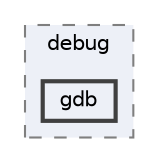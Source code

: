digraph "external/taskflow/3rd-party/eigen-3.3.7/debug/gdb"
{
 // LATEX_PDF_SIZE
  bgcolor="transparent";
  edge [fontname=Helvetica,fontsize=10,labelfontname=Helvetica,labelfontsize=10];
  node [fontname=Helvetica,fontsize=10,shape=box,height=0.2,width=0.4];
  compound=true
  subgraph clusterdir_75f7296d2e0cbb99f293355eb338f9fe {
    graph [ bgcolor="#edf0f7", pencolor="grey50", label="debug", fontname=Helvetica,fontsize=10 style="filled,dashed", URL="dir_75f7296d2e0cbb99f293355eb338f9fe.html",tooltip=""]
  dir_ca8802ceb34bbc5438f9642ecd5b1be2 [label="gdb", fillcolor="#edf0f7", color="grey25", style="filled,bold", URL="dir_ca8802ceb34bbc5438f9642ecd5b1be2.html",tooltip=""];
  }
}

